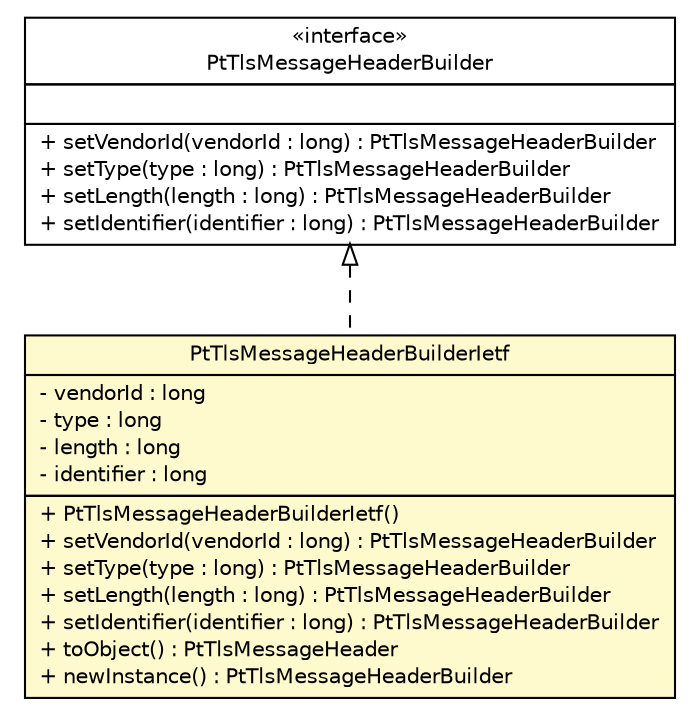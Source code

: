 #!/usr/local/bin/dot
#
# Class diagram 
# Generated by UMLGraph version R5_6 (http://www.umlgraph.org/)
#

digraph G {
	edge [fontname="Helvetica",fontsize=10,labelfontname="Helvetica",labelfontsize=10];
	node [fontname="Helvetica",fontsize=10,shape=plaintext];
	nodesep=0.25;
	ranksep=0.5;
	// org.ietf.nea.pt.message.PtTlsMessageHeaderBuilder
	c136851 [label=<<table title="org.ietf.nea.pt.message.PtTlsMessageHeaderBuilder" border="0" cellborder="1" cellspacing="0" cellpadding="2" port="p" href="./PtTlsMessageHeaderBuilder.html">
		<tr><td><table border="0" cellspacing="0" cellpadding="1">
<tr><td align="center" balign="center"> &#171;interface&#187; </td></tr>
<tr><td align="center" balign="center"> PtTlsMessageHeaderBuilder </td></tr>
		</table></td></tr>
		<tr><td><table border="0" cellspacing="0" cellpadding="1">
<tr><td align="left" balign="left">  </td></tr>
		</table></td></tr>
		<tr><td><table border="0" cellspacing="0" cellpadding="1">
<tr><td align="left" balign="left"> + setVendorId(vendorId : long) : PtTlsMessageHeaderBuilder </td></tr>
<tr><td align="left" balign="left"> + setType(type : long) : PtTlsMessageHeaderBuilder </td></tr>
<tr><td align="left" balign="left"> + setLength(length : long) : PtTlsMessageHeaderBuilder </td></tr>
<tr><td align="left" balign="left"> + setIdentifier(identifier : long) : PtTlsMessageHeaderBuilder </td></tr>
		</table></td></tr>
		</table>>, URL="./PtTlsMessageHeaderBuilder.html", fontname="Helvetica", fontcolor="black", fontsize=10.0];
	// org.ietf.nea.pt.message.PtTlsMessageHeaderBuilderIetf
	c136854 [label=<<table title="org.ietf.nea.pt.message.PtTlsMessageHeaderBuilderIetf" border="0" cellborder="1" cellspacing="0" cellpadding="2" port="p" bgcolor="lemonChiffon" href="./PtTlsMessageHeaderBuilderIetf.html">
		<tr><td><table border="0" cellspacing="0" cellpadding="1">
<tr><td align="center" balign="center"> PtTlsMessageHeaderBuilderIetf </td></tr>
		</table></td></tr>
		<tr><td><table border="0" cellspacing="0" cellpadding="1">
<tr><td align="left" balign="left"> - vendorId : long </td></tr>
<tr><td align="left" balign="left"> - type : long </td></tr>
<tr><td align="left" balign="left"> - length : long </td></tr>
<tr><td align="left" balign="left"> - identifier : long </td></tr>
		</table></td></tr>
		<tr><td><table border="0" cellspacing="0" cellpadding="1">
<tr><td align="left" balign="left"> + PtTlsMessageHeaderBuilderIetf() </td></tr>
<tr><td align="left" balign="left"> + setVendorId(vendorId : long) : PtTlsMessageHeaderBuilder </td></tr>
<tr><td align="left" balign="left"> + setType(type : long) : PtTlsMessageHeaderBuilder </td></tr>
<tr><td align="left" balign="left"> + setLength(length : long) : PtTlsMessageHeaderBuilder </td></tr>
<tr><td align="left" balign="left"> + setIdentifier(identifier : long) : PtTlsMessageHeaderBuilder </td></tr>
<tr><td align="left" balign="left"> + toObject() : PtTlsMessageHeader </td></tr>
<tr><td align="left" balign="left"> + newInstance() : PtTlsMessageHeaderBuilder </td></tr>
		</table></td></tr>
		</table>>, URL="./PtTlsMessageHeaderBuilderIetf.html", fontname="Helvetica", fontcolor="black", fontsize=10.0];
	//org.ietf.nea.pt.message.PtTlsMessageHeaderBuilderIetf implements org.ietf.nea.pt.message.PtTlsMessageHeaderBuilder
	c136851:p -> c136854:p [dir=back,arrowtail=empty,style=dashed];
}

